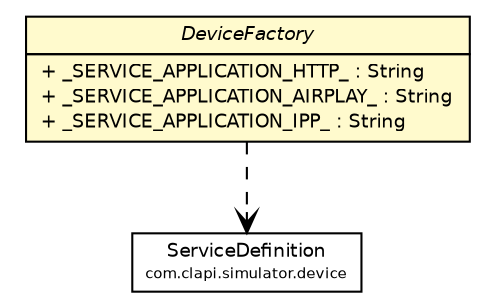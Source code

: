 #!/usr/local/bin/dot
#
# Class diagram 
# Generated by UMLGraph version 5.1 (http://www.umlgraph.org/)
#

digraph G {
	edge [fontname="Helvetica",fontsize=10,labelfontname="Helvetica",labelfontsize=10];
	node [fontname="Helvetica",fontsize=10,shape=plaintext];
	nodesep=0.25;
	ranksep=0.5;
	// com.connectlife.coreserver.environment.device.DeviceFactory
	c1475 [label=<<table title="com.connectlife.coreserver.environment.device.DeviceFactory" border="0" cellborder="1" cellspacing="0" cellpadding="2" port="p" bgcolor="lemonChiffon" href="./DeviceFactory.html">
		<tr><td><table border="0" cellspacing="0" cellpadding="1">
<tr><td align="center" balign="center"><font face="Helvetica-Oblique"> DeviceFactory </font></td></tr>
		</table></td></tr>
		<tr><td><table border="0" cellspacing="0" cellpadding="1">
<tr><td align="left" balign="left"> + _SERVICE_APPLICATION_HTTP_ : String </td></tr>
<tr><td align="left" balign="left"> + _SERVICE_APPLICATION_AIRPLAY_ : String </td></tr>
<tr><td align="left" balign="left"> + _SERVICE_APPLICATION_IPP_ : String </td></tr>
		</table></td></tr>
		</table>>, fontname="Helvetica", fontcolor="black", fontsize=9.0];
	// com.connectlife.coreserver.environment.device.DeviceFactory DEPEND com.clapi.simulator.device.ServiceDefinition
	c1475:p -> c1496:p [taillabel="", label="", headlabel="", fontname="Helvetica", fontcolor="black", fontsize=10.0, color="black", arrowhead=open, style=dashed];
	// com.clapi.simulator.device.ServiceDefinition
	c1496 [label=<<table title="com.clapi.simulator.device.ServiceDefinition" border="0" cellborder="1" cellspacing="0" cellpadding="2" port="p" href="http://java.sun.com/j2se/1.4.2/docs/api/com/clapi/simulator/device/ServiceDefinition.html">
		<tr><td><table border="0" cellspacing="0" cellpadding="1">
<tr><td align="center" balign="center"> ServiceDefinition </td></tr>
<tr><td align="center" balign="center"><font point-size="7.0"> com.clapi.simulator.device </font></td></tr>
		</table></td></tr>
		</table>>, fontname="Helvetica", fontcolor="black", fontsize=9.0];
}

